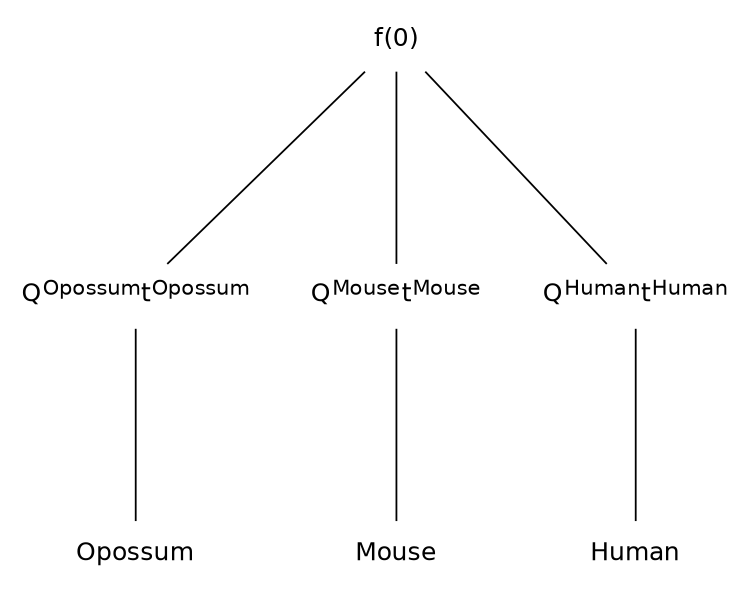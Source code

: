 graph {
 size="5,5"
 ranksep=1.5
 node [shape=plaintext,fontname=Helvetica]
 QO [label=<Q<SUP>Opossum</SUP>t<SUP>Opossum</SUP>>]
 QM [label=<Q<SUP>Mouse</SUP>t<SUP>Mouse</SUP>>]
 QH [label=<Q<SUP>Human</SUP>t<SUP>Human</SUP>>]
 "f(0)" -- QO [len=0.5]
 QO -- "Opossum" [len=4.1]
 "f(0)" -- QM [len=0.5]
 QM  -- "Mouse" [len=1.9]
 "f(0)" -- QH  [len=0.5]
 QH -- "Human" [len=0.9]
}
